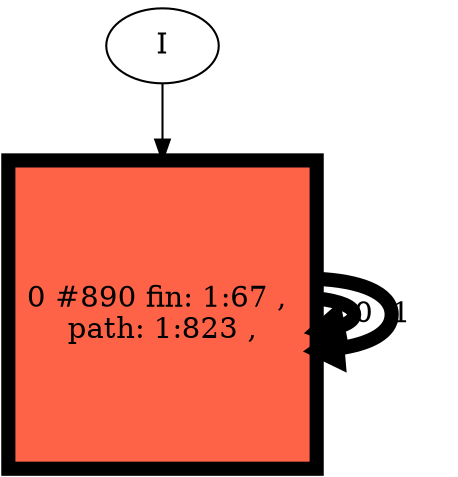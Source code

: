 // produced with flexfringe // 
digraph DFA {
	0 [label="root" shape=box];
		I -> 0;
	0 [ label="0 #890 fin: 1:67 , 
 path: 1:823 , " , style=filled, fillcolor="tomato", width=2.05314, height=2.05314, penwidth=6.79234];
		0 -> 0 [label="0 " , penwidth=6.79234 ];
		0 -> 0 [label="1 " , penwidth=6.79234 ];
}
